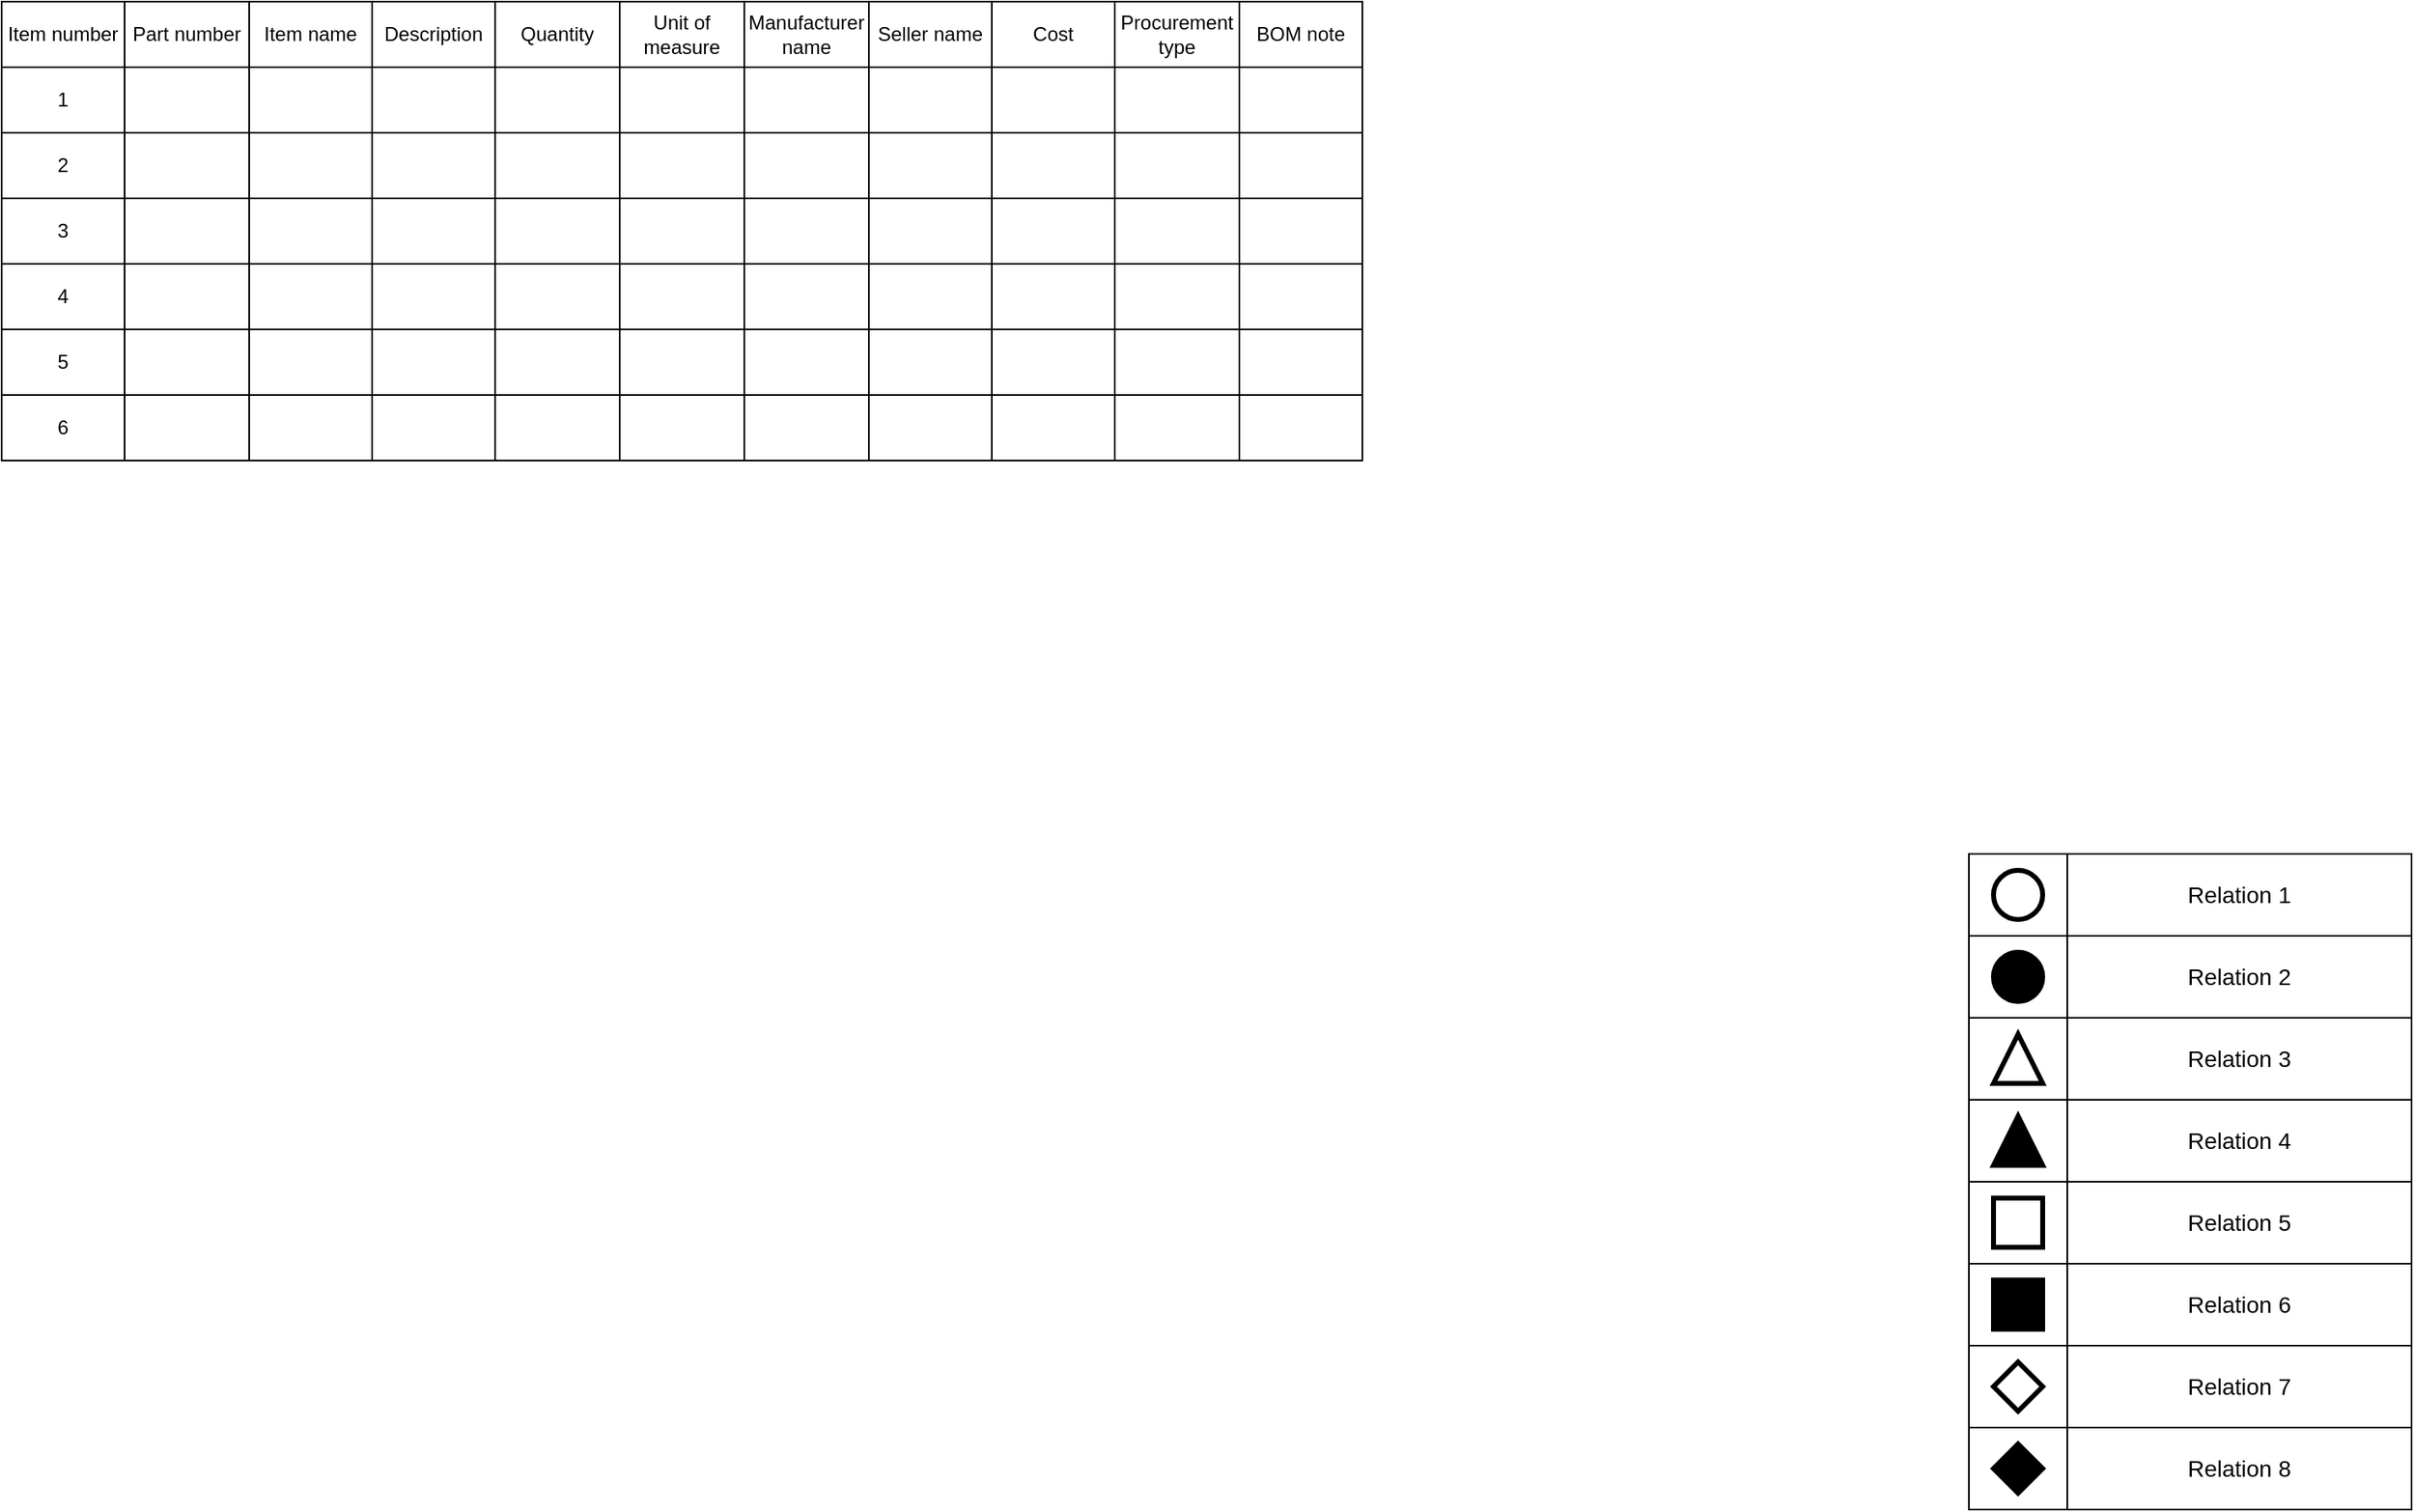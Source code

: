 <mxfile version="14.8.4" type="github">
  <diagram name="Page-1" id="bd83a815-5ea8-2e97-e5ec-87c9f400f2fa">
    <mxGraphModel dx="1186" dy="651" grid="1" gridSize="10" guides="1" tooltips="1" connect="1" arrows="1" fold="1" page="1" pageScale="1.5" pageWidth="1169" pageHeight="826" background="none" math="0" shadow="0">
      <root>
        <mxCell id="0" style=";html=1;" />
        <mxCell id="1" style=";html=1;" parent="0" />
        <mxCell id="1516e18e63f93b96-4" value="" style="whiteSpace=wrap;html=1;rounded=0;shadow=0;strokeWidth=1;fontSize=14" parent="1" vertex="1">
          <mxGeometry x="1400" y="1140" width="60" height="50" as="geometry" />
        </mxCell>
        <mxCell id="1516e18e63f93b96-5" value="Relation 8" style="whiteSpace=wrap;html=1;rounded=0;shadow=0;strokeWidth=1;fontSize=14" parent="1" vertex="1">
          <mxGeometry x="1460" y="1140" width="210" height="50" as="geometry" />
        </mxCell>
        <mxCell id="1516e18e63f93b96-12" value="" style="rhombus;whiteSpace=wrap;html=1;rounded=0;shadow=0;strokeWidth=3;fillColor=#000000;fontSize=14" parent="1" vertex="1">
          <mxGeometry x="1415" y="1150" width="30" height="30" as="geometry" />
        </mxCell>
        <mxCell id="1516e18e63f93b96-14" value="" style="whiteSpace=wrap;html=1;rounded=0;shadow=0;strokeWidth=1;fontSize=14" parent="1" vertex="1">
          <mxGeometry x="1400" y="1090" width="60" height="50" as="geometry" />
        </mxCell>
        <mxCell id="1516e18e63f93b96-15" value="Relation 7" style="whiteSpace=wrap;html=1;rounded=0;shadow=0;strokeWidth=1;fontSize=14" parent="1" vertex="1">
          <mxGeometry x="1460" y="1090" width="210" height="50" as="geometry" />
        </mxCell>
        <mxCell id="1516e18e63f93b96-18" value="" style="whiteSpace=wrap;html=1;rounded=0;shadow=0;strokeWidth=1;fontSize=14" parent="1" vertex="1">
          <mxGeometry x="1400" y="1040" width="60" height="50" as="geometry" />
        </mxCell>
        <mxCell id="1516e18e63f93b96-19" value="Relation 6" style="whiteSpace=wrap;html=1;rounded=0;shadow=0;strokeWidth=1;fontSize=14" parent="1" vertex="1">
          <mxGeometry x="1460" y="1040" width="210" height="50" as="geometry" />
        </mxCell>
        <mxCell id="1516e18e63f93b96-20" value="" style="whiteSpace=wrap;html=1;rounded=0;shadow=0;strokeWidth=1;fontSize=14" parent="1" vertex="1">
          <mxGeometry x="1400" y="990" width="60" height="50" as="geometry" />
        </mxCell>
        <mxCell id="1516e18e63f93b96-21" value="Relation 5" style="whiteSpace=wrap;html=1;rounded=0;shadow=0;strokeWidth=1;fontSize=14" parent="1" vertex="1">
          <mxGeometry x="1460" y="990" width="210" height="50" as="geometry" />
        </mxCell>
        <mxCell id="1516e18e63f93b96-22" value="" style="whiteSpace=wrap;html=1;rounded=0;shadow=0;strokeWidth=1;fontSize=14" parent="1" vertex="1">
          <mxGeometry x="1400" y="940" width="60" height="50" as="geometry" />
        </mxCell>
        <mxCell id="1516e18e63f93b96-23" value="Relation 4" style="whiteSpace=wrap;html=1;rounded=0;shadow=0;strokeWidth=1;fontSize=14" parent="1" vertex="1">
          <mxGeometry x="1460" y="940" width="210" height="50" as="geometry" />
        </mxCell>
        <mxCell id="1516e18e63f93b96-24" value="" style="whiteSpace=wrap;html=1;rounded=0;shadow=0;strokeWidth=1;fontSize=14" parent="1" vertex="1">
          <mxGeometry x="1400" y="890" width="60" height="50" as="geometry" />
        </mxCell>
        <mxCell id="1516e18e63f93b96-25" value="Relation 3" style="whiteSpace=wrap;html=1;rounded=0;shadow=0;strokeWidth=1;fontSize=14" parent="1" vertex="1">
          <mxGeometry x="1460" y="890" width="210" height="50" as="geometry" />
        </mxCell>
        <mxCell id="1516e18e63f93b96-26" value="" style="whiteSpace=wrap;html=1;rounded=0;shadow=0;strokeWidth=1;fontSize=14" parent="1" vertex="1">
          <mxGeometry x="1400" y="840" width="60" height="50" as="geometry" />
        </mxCell>
        <mxCell id="1516e18e63f93b96-27" value="Relation 2" style="whiteSpace=wrap;html=1;rounded=0;shadow=0;strokeWidth=1;fontSize=14" parent="1" vertex="1">
          <mxGeometry x="1460" y="840" width="210" height="50" as="geometry" />
        </mxCell>
        <mxCell id="1516e18e63f93b96-28" value="" style="whiteSpace=wrap;html=1;rounded=0;shadow=0;strokeWidth=1;fontSize=14" parent="1" vertex="1">
          <mxGeometry x="1400" y="790" width="60" height="50" as="geometry" />
        </mxCell>
        <mxCell id="1516e18e63f93b96-29" value="Relation 1" style="whiteSpace=wrap;html=1;rounded=0;shadow=0;strokeWidth=1;fontSize=14" parent="1" vertex="1">
          <mxGeometry x="1460" y="790" width="210" height="50" as="geometry" />
        </mxCell>
        <mxCell id="1516e18e63f93b96-6" value="" style="ellipse;whiteSpace=wrap;html=1;rounded=0;shadow=0;strokeWidth=3;fontSize=14" parent="1" vertex="1">
          <mxGeometry x="1415" y="800" width="30" height="30" as="geometry" />
        </mxCell>
        <mxCell id="1516e18e63f93b96-7" value="" style="ellipse;whiteSpace=wrap;html=1;rounded=0;shadow=0;strokeWidth=3;fontSize=14;fillColor=#000000;" parent="1" vertex="1">
          <mxGeometry x="1415" y="850" width="30" height="30" as="geometry" />
        </mxCell>
        <mxCell id="1516e18e63f93b96-8" value="" style="triangle;whiteSpace=wrap;html=1;rounded=0;shadow=0;strokeWidth=3;fillColor=#000000;fontSize=14;direction=north;" parent="1" vertex="1">
          <mxGeometry x="1415" y="950" width="30" height="30" as="geometry" />
        </mxCell>
        <mxCell id="1516e18e63f93b96-9" value="" style="triangle;whiteSpace=wrap;html=1;rounded=0;shadow=0;strokeWidth=3;fontSize=14;direction=north;" parent="1" vertex="1">
          <mxGeometry x="1415" y="900" width="30" height="30" as="geometry" />
        </mxCell>
        <mxCell id="1516e18e63f93b96-10" value="" style="whiteSpace=wrap;html=1;rounded=0;shadow=0;strokeWidth=3;fontSize=14" parent="1" vertex="1">
          <mxGeometry x="1415" y="1000" width="30" height="30" as="geometry" />
        </mxCell>
        <mxCell id="1516e18e63f93b96-11" value="" style="whiteSpace=wrap;html=1;rounded=0;shadow=0;strokeWidth=3;fillColor=#000000;fontSize=14" parent="1" vertex="1">
          <mxGeometry x="1415" y="1050" width="30" height="30" as="geometry" />
        </mxCell>
        <mxCell id="1516e18e63f93b96-13" value="" style="rhombus;whiteSpace=wrap;html=1;rounded=0;shadow=0;strokeWidth=3;fontSize=14" parent="1" vertex="1">
          <mxGeometry x="1415" y="1100" width="30" height="30" as="geometry" />
        </mxCell>
        <mxCell id="jgzTNgnxc2cYcyluThHS-317" value="" style="shape=table;startSize=0;container=1;collapsible=0;childLayout=tableLayout;" vertex="1" parent="1">
          <mxGeometry x="200" y="270" width="830" height="280" as="geometry" />
        </mxCell>
        <mxCell id="jgzTNgnxc2cYcyluThHS-318" value="" style="shape=partialRectangle;collapsible=0;dropTarget=0;pointerEvents=0;fillColor=none;top=0;left=0;bottom=0;right=0;points=[[0,0.5],[1,0.5]];portConstraint=eastwest;" vertex="1" parent="jgzTNgnxc2cYcyluThHS-317">
          <mxGeometry width="830" height="40" as="geometry" />
        </mxCell>
        <mxCell id="jgzTNgnxc2cYcyluThHS-319" value="Item number" style="shape=partialRectangle;html=1;whiteSpace=wrap;connectable=0;overflow=hidden;fillColor=none;top=0;left=0;bottom=0;right=0;" vertex="1" parent="jgzTNgnxc2cYcyluThHS-318">
          <mxGeometry width="75" height="40" as="geometry" />
        </mxCell>
        <mxCell id="jgzTNgnxc2cYcyluThHS-320" value="Part number" style="shape=partialRectangle;html=1;whiteSpace=wrap;connectable=0;overflow=hidden;fillColor=none;top=0;left=0;bottom=0;right=0;" vertex="1" parent="jgzTNgnxc2cYcyluThHS-318">
          <mxGeometry x="75" width="76" height="40" as="geometry" />
        </mxCell>
        <mxCell id="jgzTNgnxc2cYcyluThHS-321" value="Item name" style="shape=partialRectangle;html=1;whiteSpace=wrap;connectable=0;overflow=hidden;fillColor=none;top=0;left=0;bottom=0;right=0;" vertex="1" parent="jgzTNgnxc2cYcyluThHS-318">
          <mxGeometry x="151" width="75" height="40" as="geometry" />
        </mxCell>
        <mxCell id="jgzTNgnxc2cYcyluThHS-322" value="Description" style="shape=partialRectangle;html=1;whiteSpace=wrap;connectable=0;overflow=hidden;fillColor=none;top=0;left=0;bottom=0;right=0;" vertex="1" parent="jgzTNgnxc2cYcyluThHS-318">
          <mxGeometry x="226" width="75" height="40" as="geometry" />
        </mxCell>
        <mxCell id="jgzTNgnxc2cYcyluThHS-323" value="" style="shape=partialRectangle;html=1;whiteSpace=wrap;connectable=0;overflow=hidden;fillColor=none;top=0;left=0;bottom=0;right=0;" vertex="1" parent="jgzTNgnxc2cYcyluThHS-318">
          <mxGeometry x="301" width="76" height="40" as="geometry" />
        </mxCell>
        <mxCell id="jgzTNgnxc2cYcyluThHS-324" value="Unit of measure" style="shape=partialRectangle;html=1;whiteSpace=wrap;connectable=0;overflow=hidden;fillColor=none;top=0;left=0;bottom=0;right=0;" vertex="1" parent="jgzTNgnxc2cYcyluThHS-318">
          <mxGeometry x="377" width="76" height="40" as="geometry" />
        </mxCell>
        <mxCell id="jgzTNgnxc2cYcyluThHS-325" value="Manufacturer name" style="shape=partialRectangle;html=1;whiteSpace=wrap;connectable=0;overflow=hidden;fillColor=none;top=0;left=0;bottom=0;right=0;" vertex="1" parent="jgzTNgnxc2cYcyluThHS-318">
          <mxGeometry x="453" width="76" height="40" as="geometry" />
        </mxCell>
        <mxCell id="jgzTNgnxc2cYcyluThHS-326" value="Seller name" style="shape=partialRectangle;html=1;whiteSpace=wrap;connectable=0;overflow=hidden;fillColor=none;top=0;left=0;bottom=0;right=0;" vertex="1" parent="jgzTNgnxc2cYcyluThHS-318">
          <mxGeometry x="529" width="75" height="40" as="geometry" />
        </mxCell>
        <mxCell id="jgzTNgnxc2cYcyluThHS-327" value="Cost" style="shape=partialRectangle;html=1;whiteSpace=wrap;connectable=0;overflow=hidden;fillColor=none;top=0;left=0;bottom=0;right=0;" vertex="1" parent="jgzTNgnxc2cYcyluThHS-318">
          <mxGeometry x="604" width="75" height="40" as="geometry" />
        </mxCell>
        <mxCell id="jgzTNgnxc2cYcyluThHS-328" value="Procurement type" style="shape=partialRectangle;html=1;whiteSpace=wrap;connectable=0;overflow=hidden;fillColor=none;top=0;left=0;bottom=0;right=0;" vertex="1" parent="jgzTNgnxc2cYcyluThHS-318">
          <mxGeometry x="679" width="76" height="40" as="geometry" />
        </mxCell>
        <mxCell id="jgzTNgnxc2cYcyluThHS-329" value="BOM note" style="shape=partialRectangle;html=1;whiteSpace=wrap;connectable=0;overflow=hidden;fillColor=none;top=0;left=0;bottom=0;right=0;" vertex="1" parent="jgzTNgnxc2cYcyluThHS-318">
          <mxGeometry x="755" width="75" height="40" as="geometry" />
        </mxCell>
        <mxCell id="jgzTNgnxc2cYcyluThHS-419" style="shape=partialRectangle;collapsible=0;dropTarget=0;pointerEvents=0;fillColor=none;top=0;left=0;bottom=0;right=0;points=[[0,0.5],[1,0.5]];portConstraint=eastwest;" vertex="1" parent="jgzTNgnxc2cYcyluThHS-317">
          <mxGeometry y="40" width="830" height="40" as="geometry" />
        </mxCell>
        <mxCell id="jgzTNgnxc2cYcyluThHS-420" value="1" style="shape=partialRectangle;html=1;whiteSpace=wrap;connectable=0;overflow=hidden;fillColor=none;top=0;left=0;bottom=0;right=0;" vertex="1" parent="jgzTNgnxc2cYcyluThHS-419">
          <mxGeometry width="75" height="40" as="geometry" />
        </mxCell>
        <mxCell id="jgzTNgnxc2cYcyluThHS-421" style="shape=partialRectangle;html=1;whiteSpace=wrap;connectable=0;overflow=hidden;fillColor=none;top=0;left=0;bottom=0;right=0;" vertex="1" parent="jgzTNgnxc2cYcyluThHS-419">
          <mxGeometry x="75" width="76" height="40" as="geometry" />
        </mxCell>
        <mxCell id="jgzTNgnxc2cYcyluThHS-422" style="shape=partialRectangle;html=1;whiteSpace=wrap;connectable=0;overflow=hidden;fillColor=none;top=0;left=0;bottom=0;right=0;" vertex="1" parent="jgzTNgnxc2cYcyluThHS-419">
          <mxGeometry x="151" width="75" height="40" as="geometry" />
        </mxCell>
        <mxCell id="jgzTNgnxc2cYcyluThHS-423" style="shape=partialRectangle;html=1;whiteSpace=wrap;connectable=0;overflow=hidden;fillColor=none;top=0;left=0;bottom=0;right=0;" vertex="1" parent="jgzTNgnxc2cYcyluThHS-419">
          <mxGeometry x="226" width="75" height="40" as="geometry" />
        </mxCell>
        <mxCell id="jgzTNgnxc2cYcyluThHS-424" value="" style="shape=partialRectangle;html=1;whiteSpace=wrap;connectable=0;overflow=hidden;fillColor=none;top=0;left=0;bottom=0;right=0;" vertex="1" parent="jgzTNgnxc2cYcyluThHS-419">
          <mxGeometry x="301" width="76" height="40" as="geometry" />
        </mxCell>
        <mxCell id="jgzTNgnxc2cYcyluThHS-425" style="shape=partialRectangle;html=1;whiteSpace=wrap;connectable=0;overflow=hidden;fillColor=none;top=0;left=0;bottom=0;right=0;" vertex="1" parent="jgzTNgnxc2cYcyluThHS-419">
          <mxGeometry x="377" width="76" height="40" as="geometry" />
        </mxCell>
        <mxCell id="jgzTNgnxc2cYcyluThHS-426" style="shape=partialRectangle;html=1;whiteSpace=wrap;connectable=0;overflow=hidden;fillColor=none;top=0;left=0;bottom=0;right=0;" vertex="1" parent="jgzTNgnxc2cYcyluThHS-419">
          <mxGeometry x="453" width="76" height="40" as="geometry" />
        </mxCell>
        <mxCell id="jgzTNgnxc2cYcyluThHS-427" style="shape=partialRectangle;html=1;whiteSpace=wrap;connectable=0;overflow=hidden;fillColor=none;top=0;left=0;bottom=0;right=0;" vertex="1" parent="jgzTNgnxc2cYcyluThHS-419">
          <mxGeometry x="529" width="75" height="40" as="geometry" />
        </mxCell>
        <mxCell id="jgzTNgnxc2cYcyluThHS-428" style="shape=partialRectangle;html=1;whiteSpace=wrap;connectable=0;overflow=hidden;fillColor=none;top=0;left=0;bottom=0;right=0;" vertex="1" parent="jgzTNgnxc2cYcyluThHS-419">
          <mxGeometry x="604" width="75" height="40" as="geometry" />
        </mxCell>
        <mxCell id="jgzTNgnxc2cYcyluThHS-429" style="shape=partialRectangle;html=1;whiteSpace=wrap;connectable=0;overflow=hidden;fillColor=none;top=0;left=0;bottom=0;right=0;" vertex="1" parent="jgzTNgnxc2cYcyluThHS-419">
          <mxGeometry x="679" width="76" height="40" as="geometry" />
        </mxCell>
        <mxCell id="jgzTNgnxc2cYcyluThHS-430" style="shape=partialRectangle;html=1;whiteSpace=wrap;connectable=0;overflow=hidden;fillColor=none;top=0;left=0;bottom=0;right=0;" vertex="1" parent="jgzTNgnxc2cYcyluThHS-419">
          <mxGeometry x="755" width="75" height="40" as="geometry" />
        </mxCell>
        <mxCell id="jgzTNgnxc2cYcyluThHS-407" style="shape=partialRectangle;collapsible=0;dropTarget=0;pointerEvents=0;fillColor=none;top=0;left=0;bottom=0;right=0;points=[[0,0.5],[1,0.5]];portConstraint=eastwest;" vertex="1" parent="jgzTNgnxc2cYcyluThHS-317">
          <mxGeometry y="80" width="830" height="40" as="geometry" />
        </mxCell>
        <mxCell id="jgzTNgnxc2cYcyluThHS-408" value="2" style="shape=partialRectangle;html=1;whiteSpace=wrap;connectable=0;overflow=hidden;fillColor=none;top=0;left=0;bottom=0;right=0;" vertex="1" parent="jgzTNgnxc2cYcyluThHS-407">
          <mxGeometry width="75" height="40" as="geometry" />
        </mxCell>
        <mxCell id="jgzTNgnxc2cYcyluThHS-409" style="shape=partialRectangle;html=1;whiteSpace=wrap;connectable=0;overflow=hidden;fillColor=none;top=0;left=0;bottom=0;right=0;" vertex="1" parent="jgzTNgnxc2cYcyluThHS-407">
          <mxGeometry x="75" width="76" height="40" as="geometry" />
        </mxCell>
        <mxCell id="jgzTNgnxc2cYcyluThHS-410" style="shape=partialRectangle;html=1;whiteSpace=wrap;connectable=0;overflow=hidden;fillColor=none;top=0;left=0;bottom=0;right=0;" vertex="1" parent="jgzTNgnxc2cYcyluThHS-407">
          <mxGeometry x="151" width="75" height="40" as="geometry" />
        </mxCell>
        <mxCell id="jgzTNgnxc2cYcyluThHS-411" style="shape=partialRectangle;html=1;whiteSpace=wrap;connectable=0;overflow=hidden;fillColor=none;top=0;left=0;bottom=0;right=0;" vertex="1" parent="jgzTNgnxc2cYcyluThHS-407">
          <mxGeometry x="226" width="75" height="40" as="geometry" />
        </mxCell>
        <mxCell id="jgzTNgnxc2cYcyluThHS-412" style="shape=partialRectangle;html=1;whiteSpace=wrap;connectable=0;overflow=hidden;fillColor=none;top=0;left=0;bottom=0;right=0;" vertex="1" parent="jgzTNgnxc2cYcyluThHS-407">
          <mxGeometry x="301" width="76" height="40" as="geometry" />
        </mxCell>
        <mxCell id="jgzTNgnxc2cYcyluThHS-413" style="shape=partialRectangle;html=1;whiteSpace=wrap;connectable=0;overflow=hidden;fillColor=none;top=0;left=0;bottom=0;right=0;" vertex="1" parent="jgzTNgnxc2cYcyluThHS-407">
          <mxGeometry x="377" width="76" height="40" as="geometry" />
        </mxCell>
        <mxCell id="jgzTNgnxc2cYcyluThHS-414" style="shape=partialRectangle;html=1;whiteSpace=wrap;connectable=0;overflow=hidden;fillColor=none;top=0;left=0;bottom=0;right=0;" vertex="1" parent="jgzTNgnxc2cYcyluThHS-407">
          <mxGeometry x="453" width="76" height="40" as="geometry" />
        </mxCell>
        <mxCell id="jgzTNgnxc2cYcyluThHS-415" style="shape=partialRectangle;html=1;whiteSpace=wrap;connectable=0;overflow=hidden;fillColor=none;top=0;left=0;bottom=0;right=0;" vertex="1" parent="jgzTNgnxc2cYcyluThHS-407">
          <mxGeometry x="529" width="75" height="40" as="geometry" />
        </mxCell>
        <mxCell id="jgzTNgnxc2cYcyluThHS-416" style="shape=partialRectangle;html=1;whiteSpace=wrap;connectable=0;overflow=hidden;fillColor=none;top=0;left=0;bottom=0;right=0;" vertex="1" parent="jgzTNgnxc2cYcyluThHS-407">
          <mxGeometry x="604" width="75" height="40" as="geometry" />
        </mxCell>
        <mxCell id="jgzTNgnxc2cYcyluThHS-417" style="shape=partialRectangle;html=1;whiteSpace=wrap;connectable=0;overflow=hidden;fillColor=none;top=0;left=0;bottom=0;right=0;" vertex="1" parent="jgzTNgnxc2cYcyluThHS-407">
          <mxGeometry x="679" width="76" height="40" as="geometry" />
        </mxCell>
        <mxCell id="jgzTNgnxc2cYcyluThHS-418" style="shape=partialRectangle;html=1;whiteSpace=wrap;connectable=0;overflow=hidden;fillColor=none;top=0;left=0;bottom=0;right=0;" vertex="1" parent="jgzTNgnxc2cYcyluThHS-407">
          <mxGeometry x="755" width="75" height="40" as="geometry" />
        </mxCell>
        <mxCell id="jgzTNgnxc2cYcyluThHS-330" value="" style="shape=partialRectangle;collapsible=0;dropTarget=0;pointerEvents=0;fillColor=none;top=0;left=0;bottom=0;right=0;points=[[0,0.5],[1,0.5]];portConstraint=eastwest;" vertex="1" parent="jgzTNgnxc2cYcyluThHS-317">
          <mxGeometry y="120" width="830" height="40" as="geometry" />
        </mxCell>
        <mxCell id="jgzTNgnxc2cYcyluThHS-331" value="3" style="shape=partialRectangle;html=1;whiteSpace=wrap;connectable=0;overflow=hidden;fillColor=none;top=0;left=0;bottom=0;right=0;" vertex="1" parent="jgzTNgnxc2cYcyluThHS-330">
          <mxGeometry width="75" height="40" as="geometry" />
        </mxCell>
        <mxCell id="jgzTNgnxc2cYcyluThHS-332" value="" style="shape=partialRectangle;html=1;whiteSpace=wrap;connectable=0;overflow=hidden;fillColor=none;top=0;left=0;bottom=0;right=0;" vertex="1" parent="jgzTNgnxc2cYcyluThHS-330">
          <mxGeometry x="75" width="76" height="40" as="geometry" />
        </mxCell>
        <mxCell id="jgzTNgnxc2cYcyluThHS-333" value="" style="shape=partialRectangle;html=1;whiteSpace=wrap;connectable=0;overflow=hidden;fillColor=none;top=0;left=0;bottom=0;right=0;" vertex="1" parent="jgzTNgnxc2cYcyluThHS-330">
          <mxGeometry x="151" width="75" height="40" as="geometry" />
        </mxCell>
        <mxCell id="jgzTNgnxc2cYcyluThHS-334" value="" style="shape=partialRectangle;html=1;whiteSpace=wrap;connectable=0;overflow=hidden;fillColor=none;top=0;left=0;bottom=0;right=0;" vertex="1" parent="jgzTNgnxc2cYcyluThHS-330">
          <mxGeometry x="226" width="75" height="40" as="geometry" />
        </mxCell>
        <mxCell id="jgzTNgnxc2cYcyluThHS-335" value="" style="shape=partialRectangle;html=1;whiteSpace=wrap;connectable=0;overflow=hidden;fillColor=none;top=0;left=0;bottom=0;right=0;" vertex="1" parent="jgzTNgnxc2cYcyluThHS-330">
          <mxGeometry x="301" width="76" height="40" as="geometry" />
        </mxCell>
        <mxCell id="jgzTNgnxc2cYcyluThHS-336" value="" style="shape=partialRectangle;html=1;whiteSpace=wrap;connectable=0;overflow=hidden;fillColor=none;top=0;left=0;bottom=0;right=0;" vertex="1" parent="jgzTNgnxc2cYcyluThHS-330">
          <mxGeometry x="377" width="76" height="40" as="geometry" />
        </mxCell>
        <mxCell id="jgzTNgnxc2cYcyluThHS-337" value="" style="shape=partialRectangle;html=1;whiteSpace=wrap;connectable=0;overflow=hidden;fillColor=none;top=0;left=0;bottom=0;right=0;" vertex="1" parent="jgzTNgnxc2cYcyluThHS-330">
          <mxGeometry x="453" width="76" height="40" as="geometry" />
        </mxCell>
        <mxCell id="jgzTNgnxc2cYcyluThHS-338" value="" style="shape=partialRectangle;html=1;whiteSpace=wrap;connectable=0;overflow=hidden;fillColor=none;top=0;left=0;bottom=0;right=0;" vertex="1" parent="jgzTNgnxc2cYcyluThHS-330">
          <mxGeometry x="529" width="75" height="40" as="geometry" />
        </mxCell>
        <mxCell id="jgzTNgnxc2cYcyluThHS-339" value="" style="shape=partialRectangle;html=1;whiteSpace=wrap;connectable=0;overflow=hidden;fillColor=none;top=0;left=0;bottom=0;right=0;" vertex="1" parent="jgzTNgnxc2cYcyluThHS-330">
          <mxGeometry x="604" width="75" height="40" as="geometry" />
        </mxCell>
        <mxCell id="jgzTNgnxc2cYcyluThHS-340" value="" style="shape=partialRectangle;html=1;whiteSpace=wrap;connectable=0;overflow=hidden;fillColor=none;top=0;left=0;bottom=0;right=0;" vertex="1" parent="jgzTNgnxc2cYcyluThHS-330">
          <mxGeometry x="679" width="76" height="40" as="geometry" />
        </mxCell>
        <mxCell id="jgzTNgnxc2cYcyluThHS-341" value="" style="shape=partialRectangle;html=1;whiteSpace=wrap;connectable=0;overflow=hidden;fillColor=none;top=0;left=0;bottom=0;right=0;" vertex="1" parent="jgzTNgnxc2cYcyluThHS-330">
          <mxGeometry x="755" width="75" height="40" as="geometry" />
        </mxCell>
        <mxCell id="jgzTNgnxc2cYcyluThHS-342" value="" style="shape=partialRectangle;collapsible=0;dropTarget=0;pointerEvents=0;fillColor=none;top=0;left=0;bottom=0;right=0;points=[[0,0.5],[1,0.5]];portConstraint=eastwest;" vertex="1" parent="jgzTNgnxc2cYcyluThHS-317">
          <mxGeometry y="160" width="830" height="40" as="geometry" />
        </mxCell>
        <mxCell id="jgzTNgnxc2cYcyluThHS-343" value="4" style="shape=partialRectangle;html=1;whiteSpace=wrap;connectable=0;overflow=hidden;fillColor=none;top=0;left=0;bottom=0;right=0;" vertex="1" parent="jgzTNgnxc2cYcyluThHS-342">
          <mxGeometry width="75" height="40" as="geometry" />
        </mxCell>
        <mxCell id="jgzTNgnxc2cYcyluThHS-344" value="" style="shape=partialRectangle;html=1;whiteSpace=wrap;connectable=0;overflow=hidden;fillColor=none;top=0;left=0;bottom=0;right=0;" vertex="1" parent="jgzTNgnxc2cYcyluThHS-342">
          <mxGeometry x="75" width="76" height="40" as="geometry" />
        </mxCell>
        <mxCell id="jgzTNgnxc2cYcyluThHS-345" value="" style="shape=partialRectangle;html=1;whiteSpace=wrap;connectable=0;overflow=hidden;fillColor=none;top=0;left=0;bottom=0;right=0;" vertex="1" parent="jgzTNgnxc2cYcyluThHS-342">
          <mxGeometry x="151" width="75" height="40" as="geometry" />
        </mxCell>
        <mxCell id="jgzTNgnxc2cYcyluThHS-346" value="" style="shape=partialRectangle;html=1;whiteSpace=wrap;connectable=0;overflow=hidden;fillColor=none;top=0;left=0;bottom=0;right=0;" vertex="1" parent="jgzTNgnxc2cYcyluThHS-342">
          <mxGeometry x="226" width="75" height="40" as="geometry" />
        </mxCell>
        <mxCell id="jgzTNgnxc2cYcyluThHS-347" value="" style="shape=partialRectangle;html=1;whiteSpace=wrap;connectable=0;overflow=hidden;fillColor=none;top=0;left=0;bottom=0;right=0;" vertex="1" parent="jgzTNgnxc2cYcyluThHS-342">
          <mxGeometry x="301" width="76" height="40" as="geometry" />
        </mxCell>
        <mxCell id="jgzTNgnxc2cYcyluThHS-348" value="" style="shape=partialRectangle;html=1;whiteSpace=wrap;connectable=0;overflow=hidden;fillColor=none;top=0;left=0;bottom=0;right=0;" vertex="1" parent="jgzTNgnxc2cYcyluThHS-342">
          <mxGeometry x="377" width="76" height="40" as="geometry" />
        </mxCell>
        <mxCell id="jgzTNgnxc2cYcyluThHS-349" value="" style="shape=partialRectangle;html=1;whiteSpace=wrap;connectable=0;overflow=hidden;fillColor=none;top=0;left=0;bottom=0;right=0;" vertex="1" parent="jgzTNgnxc2cYcyluThHS-342">
          <mxGeometry x="453" width="76" height="40" as="geometry" />
        </mxCell>
        <mxCell id="jgzTNgnxc2cYcyluThHS-350" value="" style="shape=partialRectangle;html=1;whiteSpace=wrap;connectable=0;overflow=hidden;fillColor=none;top=0;left=0;bottom=0;right=0;" vertex="1" parent="jgzTNgnxc2cYcyluThHS-342">
          <mxGeometry x="529" width="75" height="40" as="geometry" />
        </mxCell>
        <mxCell id="jgzTNgnxc2cYcyluThHS-351" value="" style="shape=partialRectangle;html=1;whiteSpace=wrap;connectable=0;overflow=hidden;fillColor=none;top=0;left=0;bottom=0;right=0;" vertex="1" parent="jgzTNgnxc2cYcyluThHS-342">
          <mxGeometry x="604" width="75" height="40" as="geometry" />
        </mxCell>
        <mxCell id="jgzTNgnxc2cYcyluThHS-352" value="" style="shape=partialRectangle;html=1;whiteSpace=wrap;connectable=0;overflow=hidden;fillColor=none;top=0;left=0;bottom=0;right=0;" vertex="1" parent="jgzTNgnxc2cYcyluThHS-342">
          <mxGeometry x="679" width="76" height="40" as="geometry" />
        </mxCell>
        <mxCell id="jgzTNgnxc2cYcyluThHS-353" value="" style="shape=partialRectangle;html=1;whiteSpace=wrap;connectable=0;overflow=hidden;fillColor=none;top=0;left=0;bottom=0;right=0;" vertex="1" parent="jgzTNgnxc2cYcyluThHS-342">
          <mxGeometry x="755" width="75" height="40" as="geometry" />
        </mxCell>
        <mxCell id="jgzTNgnxc2cYcyluThHS-354" value="" style="shape=partialRectangle;collapsible=0;dropTarget=0;pointerEvents=0;fillColor=none;top=0;left=0;bottom=0;right=0;points=[[0,0.5],[1,0.5]];portConstraint=eastwest;" vertex="1" parent="jgzTNgnxc2cYcyluThHS-317">
          <mxGeometry y="200" width="830" height="40" as="geometry" />
        </mxCell>
        <mxCell id="jgzTNgnxc2cYcyluThHS-355" value="5" style="shape=partialRectangle;html=1;whiteSpace=wrap;connectable=0;overflow=hidden;fillColor=none;top=0;left=0;bottom=0;right=0;" vertex="1" parent="jgzTNgnxc2cYcyluThHS-354">
          <mxGeometry width="75" height="40" as="geometry" />
        </mxCell>
        <mxCell id="jgzTNgnxc2cYcyluThHS-356" value="" style="shape=partialRectangle;html=1;whiteSpace=wrap;connectable=0;overflow=hidden;fillColor=none;top=0;left=0;bottom=0;right=0;" vertex="1" parent="jgzTNgnxc2cYcyluThHS-354">
          <mxGeometry x="75" width="76" height="40" as="geometry" />
        </mxCell>
        <mxCell id="jgzTNgnxc2cYcyluThHS-357" value="" style="shape=partialRectangle;html=1;whiteSpace=wrap;connectable=0;overflow=hidden;fillColor=none;top=0;left=0;bottom=0;right=0;" vertex="1" parent="jgzTNgnxc2cYcyluThHS-354">
          <mxGeometry x="151" width="75" height="40" as="geometry" />
        </mxCell>
        <mxCell id="jgzTNgnxc2cYcyluThHS-358" value="" style="shape=partialRectangle;html=1;whiteSpace=wrap;connectable=0;overflow=hidden;fillColor=none;top=0;left=0;bottom=0;right=0;" vertex="1" parent="jgzTNgnxc2cYcyluThHS-354">
          <mxGeometry x="226" width="75" height="40" as="geometry" />
        </mxCell>
        <mxCell id="jgzTNgnxc2cYcyluThHS-359" value="" style="shape=partialRectangle;html=1;whiteSpace=wrap;connectable=0;overflow=hidden;fillColor=none;top=0;left=0;bottom=0;right=0;" vertex="1" parent="jgzTNgnxc2cYcyluThHS-354">
          <mxGeometry x="301" width="76" height="40" as="geometry" />
        </mxCell>
        <mxCell id="jgzTNgnxc2cYcyluThHS-360" value="" style="shape=partialRectangle;html=1;whiteSpace=wrap;connectable=0;overflow=hidden;fillColor=none;top=0;left=0;bottom=0;right=0;" vertex="1" parent="jgzTNgnxc2cYcyluThHS-354">
          <mxGeometry x="377" width="76" height="40" as="geometry" />
        </mxCell>
        <mxCell id="jgzTNgnxc2cYcyluThHS-361" value="" style="shape=partialRectangle;html=1;whiteSpace=wrap;connectable=0;overflow=hidden;fillColor=none;top=0;left=0;bottom=0;right=0;" vertex="1" parent="jgzTNgnxc2cYcyluThHS-354">
          <mxGeometry x="453" width="76" height="40" as="geometry" />
        </mxCell>
        <mxCell id="jgzTNgnxc2cYcyluThHS-362" value="" style="shape=partialRectangle;html=1;whiteSpace=wrap;connectable=0;overflow=hidden;fillColor=none;top=0;left=0;bottom=0;right=0;" vertex="1" parent="jgzTNgnxc2cYcyluThHS-354">
          <mxGeometry x="529" width="75" height="40" as="geometry" />
        </mxCell>
        <mxCell id="jgzTNgnxc2cYcyluThHS-363" value="" style="shape=partialRectangle;html=1;whiteSpace=wrap;connectable=0;overflow=hidden;fillColor=none;top=0;left=0;bottom=0;right=0;" vertex="1" parent="jgzTNgnxc2cYcyluThHS-354">
          <mxGeometry x="604" width="75" height="40" as="geometry" />
        </mxCell>
        <mxCell id="jgzTNgnxc2cYcyluThHS-364" value="" style="shape=partialRectangle;html=1;whiteSpace=wrap;connectable=0;overflow=hidden;fillColor=none;top=0;left=0;bottom=0;right=0;" vertex="1" parent="jgzTNgnxc2cYcyluThHS-354">
          <mxGeometry x="679" width="76" height="40" as="geometry" />
        </mxCell>
        <mxCell id="jgzTNgnxc2cYcyluThHS-365" value="" style="shape=partialRectangle;html=1;whiteSpace=wrap;connectable=0;overflow=hidden;fillColor=none;top=0;left=0;bottom=0;right=0;" vertex="1" parent="jgzTNgnxc2cYcyluThHS-354">
          <mxGeometry x="755" width="75" height="40" as="geometry" />
        </mxCell>
        <mxCell id="jgzTNgnxc2cYcyluThHS-366" value="" style="shape=partialRectangle;collapsible=0;dropTarget=0;pointerEvents=0;fillColor=none;top=0;left=0;bottom=0;right=0;points=[[0,0.5],[1,0.5]];portConstraint=eastwest;" vertex="1" parent="jgzTNgnxc2cYcyluThHS-317">
          <mxGeometry y="240" width="830" height="40" as="geometry" />
        </mxCell>
        <mxCell id="jgzTNgnxc2cYcyluThHS-367" value="6" style="shape=partialRectangle;html=1;whiteSpace=wrap;connectable=0;overflow=hidden;fillColor=none;top=0;left=0;bottom=0;right=0;" vertex="1" parent="jgzTNgnxc2cYcyluThHS-366">
          <mxGeometry width="75" height="40" as="geometry" />
        </mxCell>
        <mxCell id="jgzTNgnxc2cYcyluThHS-368" value="" style="shape=partialRectangle;html=1;whiteSpace=wrap;connectable=0;overflow=hidden;fillColor=none;top=0;left=0;bottom=0;right=0;" vertex="1" parent="jgzTNgnxc2cYcyluThHS-366">
          <mxGeometry x="75" width="76" height="40" as="geometry" />
        </mxCell>
        <mxCell id="jgzTNgnxc2cYcyluThHS-369" value="" style="shape=partialRectangle;html=1;whiteSpace=wrap;connectable=0;overflow=hidden;fillColor=none;top=0;left=0;bottom=0;right=0;" vertex="1" parent="jgzTNgnxc2cYcyluThHS-366">
          <mxGeometry x="151" width="75" height="40" as="geometry" />
        </mxCell>
        <mxCell id="jgzTNgnxc2cYcyluThHS-370" value="" style="shape=partialRectangle;html=1;whiteSpace=wrap;connectable=0;overflow=hidden;fillColor=none;top=0;left=0;bottom=0;right=0;" vertex="1" parent="jgzTNgnxc2cYcyluThHS-366">
          <mxGeometry x="226" width="75" height="40" as="geometry" />
        </mxCell>
        <mxCell id="jgzTNgnxc2cYcyluThHS-371" value="" style="shape=partialRectangle;html=1;whiteSpace=wrap;connectable=0;overflow=hidden;fillColor=none;top=0;left=0;bottom=0;right=0;" vertex="1" parent="jgzTNgnxc2cYcyluThHS-366">
          <mxGeometry x="301" width="76" height="40" as="geometry" />
        </mxCell>
        <mxCell id="jgzTNgnxc2cYcyluThHS-372" value="" style="shape=partialRectangle;html=1;whiteSpace=wrap;connectable=0;overflow=hidden;fillColor=none;top=0;left=0;bottom=0;right=0;" vertex="1" parent="jgzTNgnxc2cYcyluThHS-366">
          <mxGeometry x="377" width="76" height="40" as="geometry" />
        </mxCell>
        <mxCell id="jgzTNgnxc2cYcyluThHS-373" value="" style="shape=partialRectangle;html=1;whiteSpace=wrap;connectable=0;overflow=hidden;fillColor=none;top=0;left=0;bottom=0;right=0;" vertex="1" parent="jgzTNgnxc2cYcyluThHS-366">
          <mxGeometry x="453" width="76" height="40" as="geometry" />
        </mxCell>
        <mxCell id="jgzTNgnxc2cYcyluThHS-374" value="" style="shape=partialRectangle;html=1;whiteSpace=wrap;connectable=0;overflow=hidden;fillColor=none;top=0;left=0;bottom=0;right=0;" vertex="1" parent="jgzTNgnxc2cYcyluThHS-366">
          <mxGeometry x="529" width="75" height="40" as="geometry" />
        </mxCell>
        <mxCell id="jgzTNgnxc2cYcyluThHS-375" value="" style="shape=partialRectangle;html=1;whiteSpace=wrap;connectable=0;overflow=hidden;fillColor=none;top=0;left=0;bottom=0;right=0;" vertex="1" parent="jgzTNgnxc2cYcyluThHS-366">
          <mxGeometry x="604" width="75" height="40" as="geometry" />
        </mxCell>
        <mxCell id="jgzTNgnxc2cYcyluThHS-376" value="" style="shape=partialRectangle;html=1;whiteSpace=wrap;connectable=0;overflow=hidden;fillColor=none;top=0;left=0;bottom=0;right=0;" vertex="1" parent="jgzTNgnxc2cYcyluThHS-366">
          <mxGeometry x="679" width="76" height="40" as="geometry" />
        </mxCell>
        <mxCell id="jgzTNgnxc2cYcyluThHS-377" value="" style="shape=partialRectangle;html=1;whiteSpace=wrap;connectable=0;overflow=hidden;fillColor=none;top=0;left=0;bottom=0;right=0;" vertex="1" parent="jgzTNgnxc2cYcyluThHS-366">
          <mxGeometry x="755" width="75" height="40" as="geometry" />
        </mxCell>
        <mxCell id="jgzTNgnxc2cYcyluThHS-431" value="Quantity" style="shape=partialRectangle;html=1;whiteSpace=wrap;connectable=0;overflow=hidden;fillColor=none;top=0;left=0;bottom=0;right=0;" vertex="1" parent="1">
          <mxGeometry x="501" y="270" width="76" height="40" as="geometry" />
        </mxCell>
      </root>
    </mxGraphModel>
  </diagram>
</mxfile>

